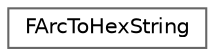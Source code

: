 digraph "Graphical Class Hierarchy"
{
 // INTERACTIVE_SVG=YES
 // LATEX_PDF_SIZE
  bgcolor="transparent";
  edge [fontname=Helvetica,fontsize=10,labelfontname=Helvetica,labelfontsize=10];
  node [fontname=Helvetica,fontsize=10,shape=box,height=0.2,width=0.4];
  rankdir="LR";
  Node0 [id="Node000000",label="FArcToHexString",height=0.2,width=0.4,color="grey40", fillcolor="white", style="filled",URL="$d8/d2c/structFArcToHexString.html",tooltip=" "];
}
